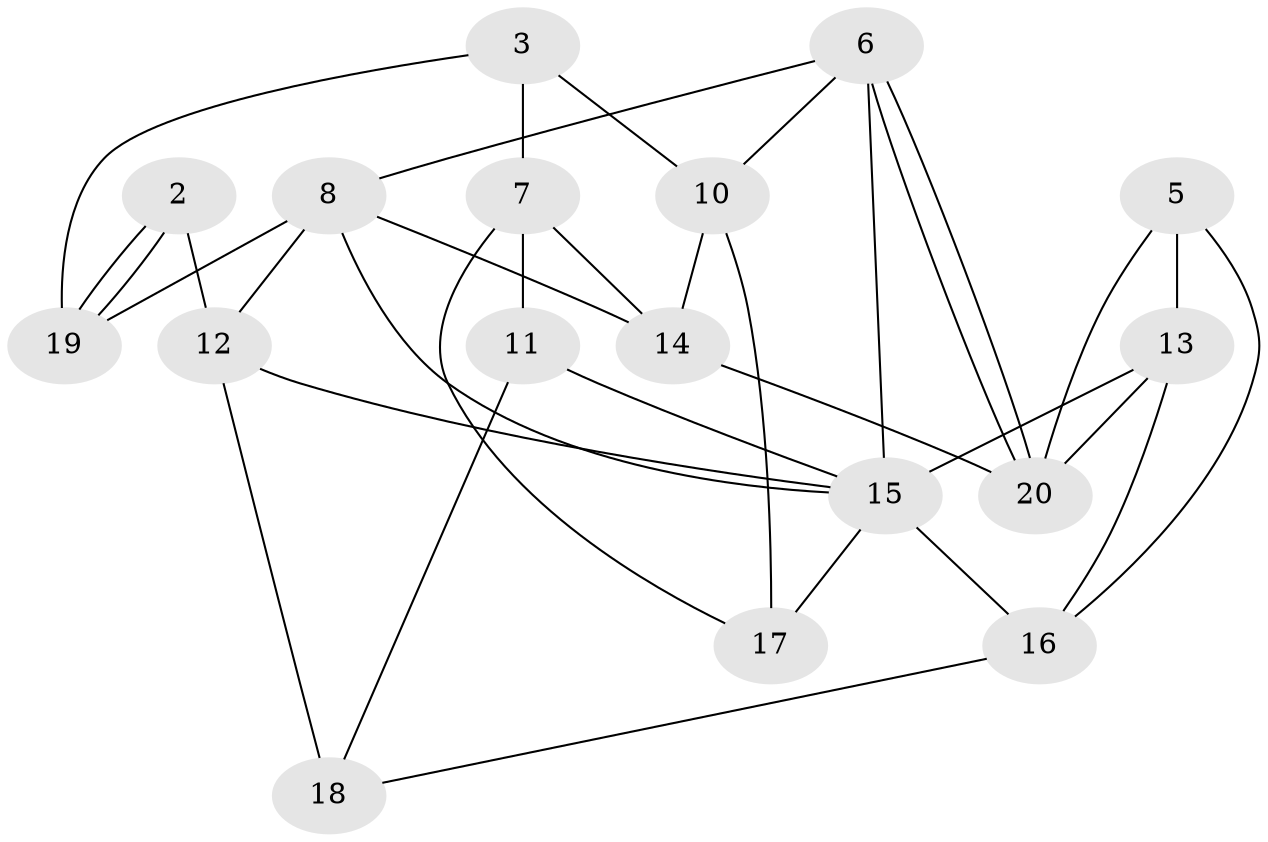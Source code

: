 // Generated by graph-tools (version 1.1) at 2025/46/02/15/25 05:46:28]
// undirected, 17 vertices, 34 edges
graph export_dot {
graph [start="1"]
  node [color=gray90,style=filled];
  2;
  3 [super="+1"];
  5;
  6;
  7;
  8;
  10;
  11;
  12;
  13 [super="+9"];
  14 [super="+1"];
  15;
  16 [super="+4"];
  17;
  18 [super="+4"];
  19 [super="+9"];
  20;
  2 -- 12;
  2 -- 19;
  2 -- 19;
  3 -- 19;
  3 -- 10;
  3 -- 7;
  5 -- 13;
  5 -- 20;
  5 -- 16;
  6 -- 20;
  6 -- 20;
  6 -- 8;
  6 -- 10;
  6 -- 15;
  7 -- 11;
  7 -- 14;
  7 -- 17;
  8 -- 14;
  8 -- 15;
  8 -- 12;
  8 -- 19;
  10 -- 17;
  10 -- 14;
  11 -- 15;
  11 -- 18;
  12 -- 15;
  12 -- 18;
  13 -- 15;
  13 -- 20;
  13 -- 16;
  14 -- 20;
  15 -- 16;
  15 -- 17;
  16 -- 18;
}
